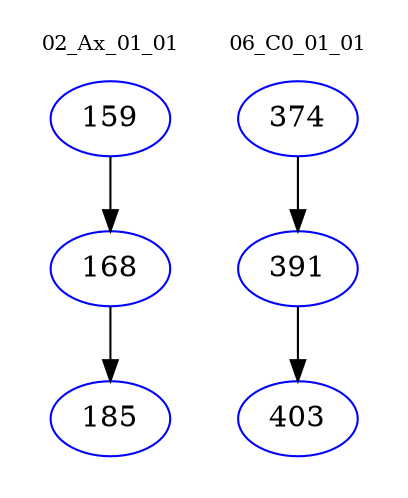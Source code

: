 digraph{
subgraph cluster_0 {
color = white
label = "02_Ax_01_01";
fontsize=10;
T0_159 [label="159", color="blue"]
T0_159 -> T0_168 [color="black"]
T0_168 [label="168", color="blue"]
T0_168 -> T0_185 [color="black"]
T0_185 [label="185", color="blue"]
}
subgraph cluster_1 {
color = white
label = "06_C0_01_01";
fontsize=10;
T1_374 [label="374", color="blue"]
T1_374 -> T1_391 [color="black"]
T1_391 [label="391", color="blue"]
T1_391 -> T1_403 [color="black"]
T1_403 [label="403", color="blue"]
}
}
